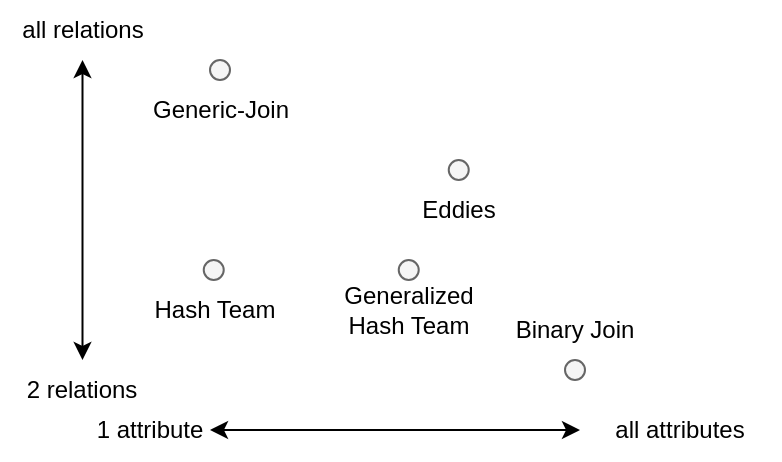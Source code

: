 <mxfile>
    <diagram id="j1U3sn-MkhOJUJmlaEGk" name="Page-1">
        <mxGraphModel dx="513" dy="612" grid="1" gridSize="10" guides="1" tooltips="1" connect="1" arrows="1" fold="1" page="1" pageScale="1" pageWidth="850" pageHeight="1100" math="0" shadow="0">
            <root>
                <mxCell id="0"/>
                <mxCell id="1" parent="0"/>
                <mxCell id="5" value="" style="endArrow=classic;html=1;startArrow=classic;startFill=1;exitX=1;exitY=0.5;exitDx=0;exitDy=0;entryX=0;entryY=0.5;entryDx=0;entryDy=0;" parent="1" source="6" target="7" edge="1">
                    <mxGeometry width="50" height="50" relative="1" as="geometry">
                        <mxPoint x="350" y="540" as="sourcePoint"/>
                        <mxPoint x="520" y="540" as="targetPoint"/>
                    </mxGeometry>
                </mxCell>
                <mxCell id="6" value="1 attribute" style="text;html=1;strokeColor=none;fillColor=none;align=center;verticalAlign=middle;whiteSpace=wrap;rounded=0;" parent="1" vertex="1">
                    <mxGeometry x="275" y="530" width="60" height="30" as="geometry"/>
                </mxCell>
                <mxCell id="7" value="all attributes" style="text;html=1;strokeColor=none;fillColor=none;align=center;verticalAlign=middle;whiteSpace=wrap;rounded=0;" parent="1" vertex="1">
                    <mxGeometry x="520" y="530" width="100" height="30" as="geometry"/>
                </mxCell>
                <mxCell id="8" value="" style="endArrow=classic;html=1;startArrow=classic;startFill=1;exitX=0.5;exitY=0;exitDx=0;exitDy=0;" parent="1" source="9" edge="1">
                    <mxGeometry width="50" height="50" relative="1" as="geometry">
                        <mxPoint x="270.75" y="490" as="sourcePoint"/>
                        <mxPoint x="271.25" y="360" as="targetPoint"/>
                    </mxGeometry>
                </mxCell>
                <mxCell id="9" value="2 relations" style="text;html=1;strokeColor=none;fillColor=none;align=center;verticalAlign=middle;whiteSpace=wrap;rounded=0;" parent="1" vertex="1">
                    <mxGeometry x="241.25" y="510" width="60" height="30" as="geometry"/>
                </mxCell>
                <mxCell id="10" value="all relations" style="text;html=1;strokeColor=none;fillColor=none;align=center;verticalAlign=middle;whiteSpace=wrap;rounded=0;" parent="1" vertex="1">
                    <mxGeometry x="230" y="330" width="82.5" height="30" as="geometry"/>
                </mxCell>
                <mxCell id="11" value="" style="ellipse;whiteSpace=wrap;html=1;aspect=fixed;fillColor=#f5f5f5;strokeColor=#666666;fontColor=#333333;" parent="1" vertex="1">
                    <mxGeometry x="512.5" y="510" width="10" height="10" as="geometry"/>
                </mxCell>
                <mxCell id="13" value="" style="ellipse;whiteSpace=wrap;html=1;aspect=fixed;fillColor=#f5f5f5;strokeColor=#666666;fontColor=#333333;" parent="1" vertex="1">
                    <mxGeometry x="335" y="360" width="10" height="10" as="geometry"/>
                </mxCell>
                <mxCell id="14" value="" style="ellipse;whiteSpace=wrap;html=1;aspect=fixed;fillColor=#f5f5f5;strokeColor=#666666;fontColor=#333333;" parent="1" vertex="1">
                    <mxGeometry x="331.87" y="460" width="10" height="10" as="geometry"/>
                </mxCell>
                <mxCell id="16" value="Generic-Join" style="text;html=1;strokeColor=none;fillColor=none;align=center;verticalAlign=middle;whiteSpace=wrap;rounded=0;" parent="1" vertex="1">
                    <mxGeometry x="302.5" y="370" width="75" height="30" as="geometry"/>
                </mxCell>
                <mxCell id="17" value="Hash Team" style="text;html=1;strokeColor=none;fillColor=none;align=center;verticalAlign=middle;whiteSpace=wrap;rounded=0;" parent="1" vertex="1">
                    <mxGeometry x="302.5" y="470" width="68.75" height="30" as="geometry"/>
                </mxCell>
                <mxCell id="18" value="Binary Join" style="text;html=1;strokeColor=none;fillColor=none;align=center;verticalAlign=middle;whiteSpace=wrap;rounded=0;" parent="1" vertex="1">
                    <mxGeometry x="480" y="480" width="75" height="30" as="geometry"/>
                </mxCell>
                <mxCell id="19" value="" style="ellipse;whiteSpace=wrap;html=1;aspect=fixed;fillColor=#f5f5f5;strokeColor=#666666;fontColor=#333333;" parent="1" vertex="1">
                    <mxGeometry x="454.37" y="410" width="10" height="10" as="geometry"/>
                </mxCell>
                <mxCell id="20" value="Eddies" style="text;html=1;strokeColor=none;fillColor=none;align=center;verticalAlign=middle;whiteSpace=wrap;rounded=0;" parent="1" vertex="1">
                    <mxGeometry x="425" y="420" width="68.75" height="30" as="geometry"/>
                </mxCell>
                <mxCell id="21" value="" style="ellipse;whiteSpace=wrap;html=1;aspect=fixed;fillColor=#f5f5f5;strokeColor=#666666;fontColor=#333333;" parent="1" vertex="1">
                    <mxGeometry x="429.37" y="460" width="10" height="10" as="geometry"/>
                </mxCell>
                <mxCell id="22" value="Generalized Hash Team" style="text;html=1;strokeColor=none;fillColor=none;align=center;verticalAlign=middle;whiteSpace=wrap;rounded=0;" parent="1" vertex="1">
                    <mxGeometry x="400" y="470" width="68.75" height="30" as="geometry"/>
                </mxCell>
            </root>
        </mxGraphModel>
    </diagram>
</mxfile>